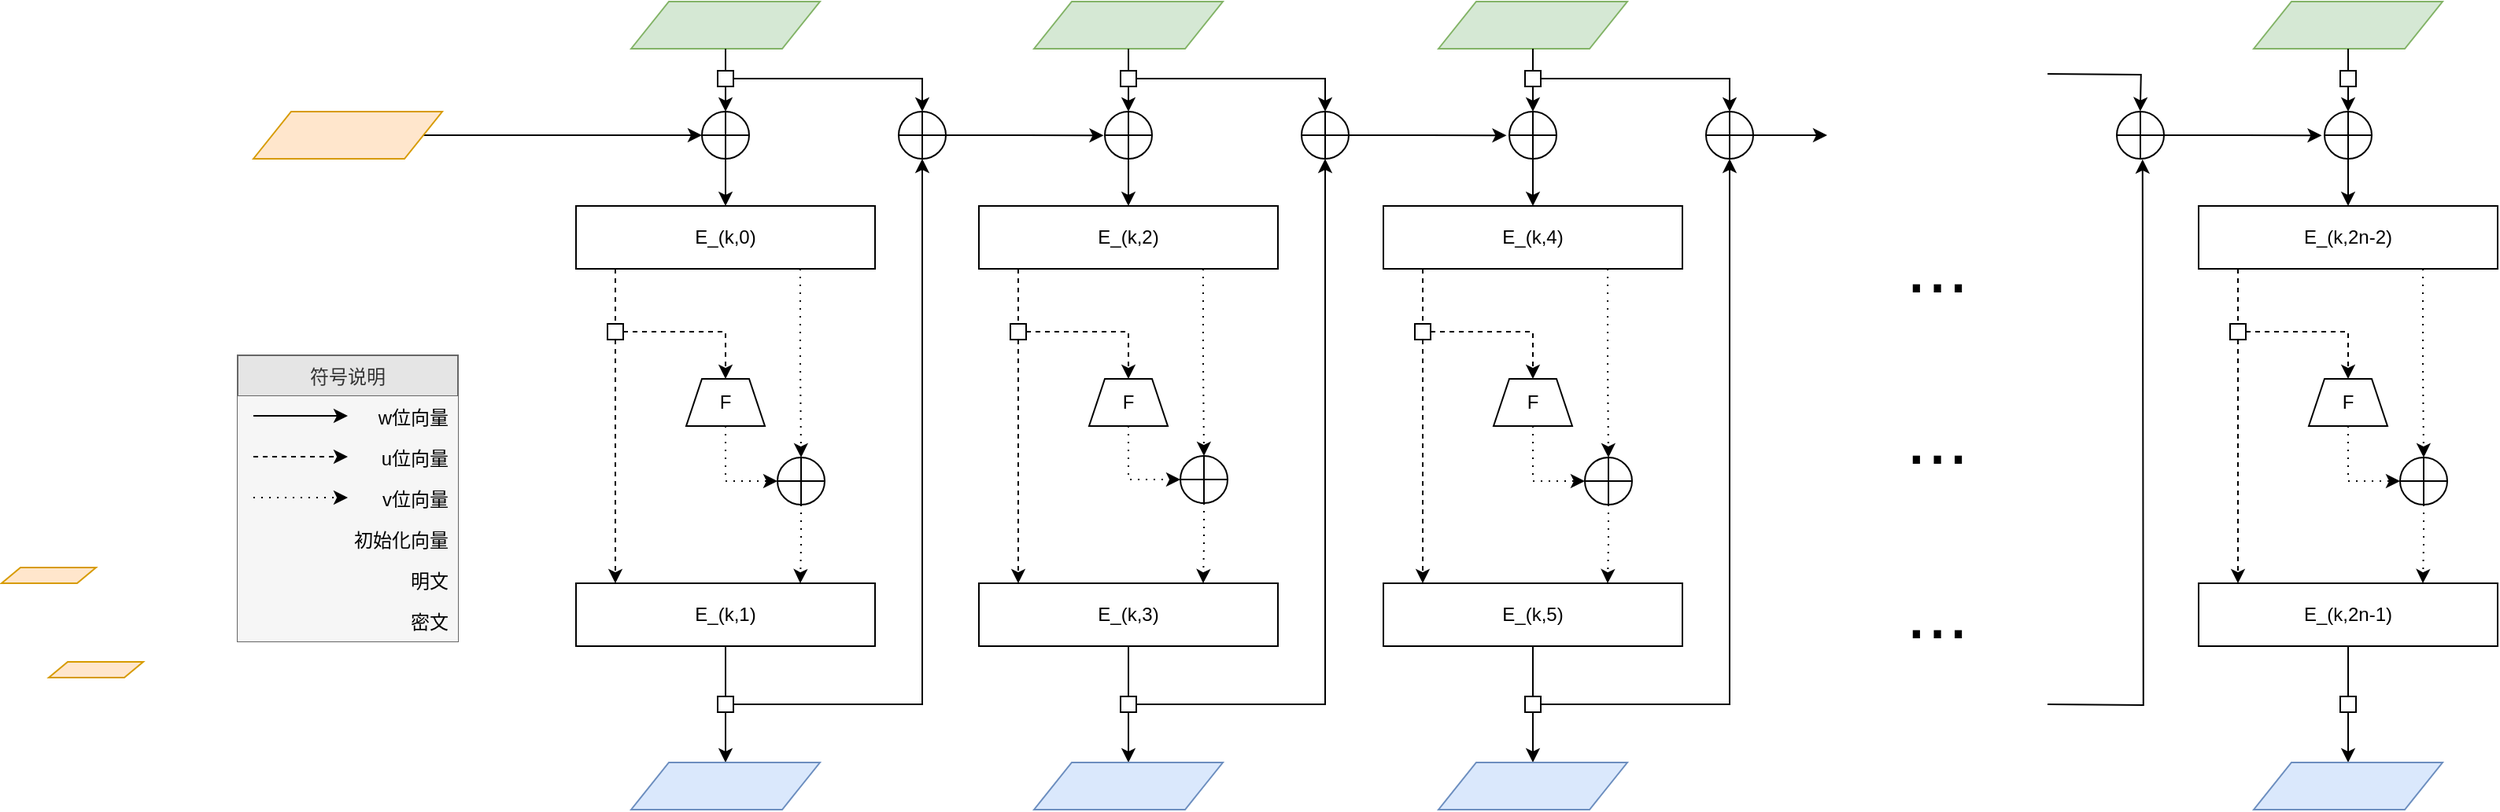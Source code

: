 <mxfile version="10.6.7" type="github"><diagram id="4oEtLcobNDLr723CpN-W" name="Page-1"><mxGraphModel dx="1010" dy="620" grid="1" gridSize="10" guides="1" tooltips="1" connect="1" arrows="1" fold="1" page="1" pageScale="1" pageWidth="827" pageHeight="1169" math="0" shadow="0"><root><mxCell id="0"/><mxCell id="1" parent="0"/><mxCell id="2pu9vHIecw2JRhs14vnx-5" style="edgeStyle=orthogonalEdgeStyle;rounded=0;orthogonalLoop=1;jettySize=auto;html=1;exitX=0.5;exitY=1;exitDx=0;exitDy=0;entryX=0.5;entryY=0;entryDx=0;entryDy=0;" parent="1" source="2pu9vHIecw2JRhs14vnx-78" target="2pu9vHIecw2JRhs14vnx-4" edge="1"><mxGeometry relative="1" as="geometry"/></mxCell><mxCell id="2pu9vHIecw2JRhs14vnx-2" value="" style="shape=parallelogram;perimeter=parallelogramPerimeter;whiteSpace=wrap;html=1;fillColor=#d5e8d4;strokeColor=#82b366;" parent="1" vertex="1"><mxGeometry x="400" y="100" width="120" height="30" as="geometry"/></mxCell><mxCell id="2pu9vHIecw2JRhs14vnx-13" style="edgeStyle=orthogonalEdgeStyle;rounded=0;orthogonalLoop=1;jettySize=auto;html=1;exitX=0.25;exitY=1;exitDx=0;exitDy=0;entryX=0.5;entryY=0;entryDx=0;entryDy=0;dashed=1;endArrow=none;endFill=0;" parent="1" target="2pu9vHIecw2JRhs14vnx-9" edge="1"><mxGeometry relative="1" as="geometry"><mxPoint x="390" y="270" as="sourcePoint"/></mxGeometry></mxCell><mxCell id="2pu9vHIecw2JRhs14vnx-20" style="edgeStyle=orthogonalEdgeStyle;rounded=0;orthogonalLoop=1;jettySize=auto;html=1;exitX=0.75;exitY=1;exitDx=0;exitDy=0;entryX=0.5;entryY=0;entryDx=0;entryDy=0;endArrow=classic;endFill=1;dashed=1;dashPattern=1 4;" parent="1" source="2pu9vHIecw2JRhs14vnx-3" target="2pu9vHIecw2JRhs14vnx-19" edge="1"><mxGeometry relative="1" as="geometry"/></mxCell><mxCell id="2pu9vHIecw2JRhs14vnx-3" value="E_(k,0)" style="rounded=0;whiteSpace=wrap;html=1;" parent="1" vertex="1"><mxGeometry x="365" y="230" width="190" height="40" as="geometry"/></mxCell><mxCell id="2pu9vHIecw2JRhs14vnx-6" style="edgeStyle=orthogonalEdgeStyle;rounded=0;orthogonalLoop=1;jettySize=auto;html=1;exitX=0.5;exitY=1;exitDx=0;exitDy=0;entryX=0.5;entryY=0;entryDx=0;entryDy=0;" parent="1" source="2pu9vHIecw2JRhs14vnx-4" target="2pu9vHIecw2JRhs14vnx-3" edge="1"><mxGeometry relative="1" as="geometry"/></mxCell><mxCell id="2pu9vHIecw2JRhs14vnx-4" value="" style="shape=orEllipse;perimeter=ellipsePerimeter;whiteSpace=wrap;html=1;backgroundOutline=1;" parent="1" vertex="1"><mxGeometry x="445" y="170" width="30" height="30" as="geometry"/></mxCell><mxCell id="2pu9vHIecw2JRhs14vnx-24" style="edgeStyle=orthogonalEdgeStyle;rounded=0;orthogonalLoop=1;jettySize=auto;html=1;exitX=0.5;exitY=1;exitDx=0;exitDy=0;entryX=0.5;entryY=0;entryDx=0;entryDy=0;endArrow=classic;endFill=1;" parent="1" source="2pu9vHIecw2JRhs14vnx-83" target="2pu9vHIecw2JRhs14vnx-23" edge="1"><mxGeometry relative="1" as="geometry"/></mxCell><mxCell id="2pu9vHIecw2JRhs14vnx-7" value="E_(k,1)" style="rounded=0;whiteSpace=wrap;html=1;" parent="1" vertex="1"><mxGeometry x="365" y="470" width="190" height="40" as="geometry"/></mxCell><mxCell id="2pu9vHIecw2JRhs14vnx-15" style="edgeStyle=orthogonalEdgeStyle;rounded=0;orthogonalLoop=1;jettySize=auto;html=1;exitX=0.5;exitY=1;exitDx=0;exitDy=0;entryX=0.25;entryY=0;entryDx=0;entryDy=0;dashed=1;" parent="1" source="2pu9vHIecw2JRhs14vnx-9" edge="1"><mxGeometry relative="1" as="geometry"><mxPoint x="390" y="470" as="targetPoint"/></mxGeometry></mxCell><mxCell id="2pu9vHIecw2JRhs14vnx-17" style="edgeStyle=orthogonalEdgeStyle;rounded=0;orthogonalLoop=1;jettySize=auto;html=1;exitX=1;exitY=0.5;exitDx=0;exitDy=0;entryX=0.5;entryY=0;entryDx=0;entryDy=0;dashed=1;endArrow=classic;endFill=1;" parent="1" source="2pu9vHIecw2JRhs14vnx-9" target="2pu9vHIecw2JRhs14vnx-16" edge="1"><mxGeometry relative="1" as="geometry"/></mxCell><mxCell id="2pu9vHIecw2JRhs14vnx-9" value="" style="rounded=0;whiteSpace=wrap;html=1;" parent="1" vertex="1"><mxGeometry x="385" y="305" width="10" height="10" as="geometry"/></mxCell><mxCell id="2pu9vHIecw2JRhs14vnx-21" style="edgeStyle=orthogonalEdgeStyle;rounded=0;orthogonalLoop=1;jettySize=auto;html=1;exitX=0.5;exitY=1;exitDx=0;exitDy=0;entryX=0;entryY=0.5;entryDx=0;entryDy=0;dashed=1;endArrow=classic;endFill=1;dashPattern=1 4;" parent="1" source="2pu9vHIecw2JRhs14vnx-16" target="2pu9vHIecw2JRhs14vnx-19" edge="1"><mxGeometry relative="1" as="geometry"/></mxCell><mxCell id="2pu9vHIecw2JRhs14vnx-16" value="F" style="shape=trapezoid;perimeter=trapezoidPerimeter;whiteSpace=wrap;html=1;" parent="1" vertex="1"><mxGeometry x="435" y="340" width="50" height="30" as="geometry"/></mxCell><mxCell id="2pu9vHIecw2JRhs14vnx-22" style="edgeStyle=orthogonalEdgeStyle;rounded=0;orthogonalLoop=1;jettySize=auto;html=1;exitX=0.5;exitY=1;exitDx=0;exitDy=0;entryX=0.75;entryY=0;entryDx=0;entryDy=0;endArrow=classic;endFill=1;dashed=1;dashPattern=1 4;" parent="1" source="2pu9vHIecw2JRhs14vnx-19" target="2pu9vHIecw2JRhs14vnx-7" edge="1"><mxGeometry relative="1" as="geometry"/></mxCell><mxCell id="2pu9vHIecw2JRhs14vnx-19" value="" style="shape=orEllipse;perimeter=ellipsePerimeter;whiteSpace=wrap;html=1;backgroundOutline=1;" parent="1" vertex="1"><mxGeometry x="493" y="390" width="30" height="30" as="geometry"/></mxCell><mxCell id="2pu9vHIecw2JRhs14vnx-23" value="" style="shape=parallelogram;perimeter=parallelogramPerimeter;whiteSpace=wrap;html=1;fillColor=#dae8fc;strokeColor=#6c8ebf;" parent="1" vertex="1"><mxGeometry x="400" y="584" width="120" height="30" as="geometry"/></mxCell><mxCell id="2pu9vHIecw2JRhs14vnx-77" style="edgeStyle=orthogonalEdgeStyle;rounded=0;orthogonalLoop=1;jettySize=auto;html=1;exitX=1;exitY=0.5;exitDx=0;exitDy=0;entryX=0;entryY=0.5;entryDx=0;entryDy=0;endArrow=classic;endFill=1;" parent="1" source="2pu9vHIecw2JRhs14vnx-76" target="2pu9vHIecw2JRhs14vnx-4" edge="1"><mxGeometry relative="1" as="geometry"/></mxCell><mxCell id="2pu9vHIecw2JRhs14vnx-76" value="" style="shape=parallelogram;perimeter=parallelogramPerimeter;whiteSpace=wrap;html=1;fillColor=#ffe6cc;strokeColor=#d79b00;" parent="1" vertex="1"><mxGeometry x="160" y="170" width="120" height="30" as="geometry"/></mxCell><mxCell id="2pu9vHIecw2JRhs14vnx-194" style="edgeStyle=orthogonalEdgeStyle;rounded=0;orthogonalLoop=1;jettySize=auto;html=1;exitX=1;exitY=0.5;exitDx=0;exitDy=0;entryX=0.5;entryY=0;entryDx=0;entryDy=0;endArrow=classic;endFill=1;" parent="1" source="2pu9vHIecw2JRhs14vnx-78" target="2pu9vHIecw2JRhs14vnx-80" edge="1"><mxGeometry relative="1" as="geometry"/></mxCell><mxCell id="2pu9vHIecw2JRhs14vnx-78" value="" style="rounded=0;whiteSpace=wrap;html=1;" parent="1" vertex="1"><mxGeometry x="455" y="144" width="10" height="10" as="geometry"/></mxCell><mxCell id="2pu9vHIecw2JRhs14vnx-79" style="edgeStyle=orthogonalEdgeStyle;rounded=0;orthogonalLoop=1;jettySize=auto;html=1;exitX=0.5;exitY=1;exitDx=0;exitDy=0;entryX=0.5;entryY=0;entryDx=0;entryDy=0;endArrow=none;endFill=0;" parent="1" source="2pu9vHIecw2JRhs14vnx-2" target="2pu9vHIecw2JRhs14vnx-78" edge="1"><mxGeometry relative="1" as="geometry"><mxPoint x="460.235" y="129.824" as="sourcePoint"/><mxPoint x="460.235" y="169.824" as="targetPoint"/></mxGeometry></mxCell><mxCell id="2pu9vHIecw2JRhs14vnx-86" style="edgeStyle=orthogonalEdgeStyle;rounded=0;orthogonalLoop=1;jettySize=auto;html=1;exitX=1;exitY=0.5;exitDx=0;exitDy=0;entryX=0;entryY=0.5;entryDx=0;entryDy=0;endArrow=classic;endFill=1;" parent="1" source="2pu9vHIecw2JRhs14vnx-80" edge="1"><mxGeometry relative="1" as="geometry"><mxPoint x="700.235" y="185.118" as="targetPoint"/></mxGeometry></mxCell><mxCell id="2pu9vHIecw2JRhs14vnx-80" value="" style="shape=orEllipse;perimeter=ellipsePerimeter;whiteSpace=wrap;html=1;backgroundOutline=1;" parent="1" vertex="1"><mxGeometry x="570" y="170" width="30" height="30" as="geometry"/></mxCell><mxCell id="2pu9vHIecw2JRhs14vnx-85" style="edgeStyle=orthogonalEdgeStyle;rounded=0;orthogonalLoop=1;jettySize=auto;html=1;exitX=1;exitY=0.5;exitDx=0;exitDy=0;entryX=0.5;entryY=1;entryDx=0;entryDy=0;endArrow=classic;endFill=1;" parent="1" source="2pu9vHIecw2JRhs14vnx-83" target="2pu9vHIecw2JRhs14vnx-80" edge="1"><mxGeometry relative="1" as="geometry"/></mxCell><mxCell id="2pu9vHIecw2JRhs14vnx-83" value="" style="rounded=0;whiteSpace=wrap;html=1;" parent="1" vertex="1"><mxGeometry x="455" y="542" width="10" height="10" as="geometry"/></mxCell><mxCell id="2pu9vHIecw2JRhs14vnx-84" style="edgeStyle=orthogonalEdgeStyle;rounded=0;orthogonalLoop=1;jettySize=auto;html=1;exitX=0.5;exitY=1;exitDx=0;exitDy=0;entryX=0.5;entryY=0;entryDx=0;entryDy=0;endArrow=none;endFill=0;" parent="1" source="2pu9vHIecw2JRhs14vnx-7" target="2pu9vHIecw2JRhs14vnx-83" edge="1"><mxGeometry relative="1" as="geometry"><mxPoint x="460.235" y="509.824" as="sourcePoint"/><mxPoint x="460.235" y="583.941" as="targetPoint"/></mxGeometry></mxCell><mxCell id="2pu9vHIecw2JRhs14vnx-87" style="edgeStyle=orthogonalEdgeStyle;rounded=0;orthogonalLoop=1;jettySize=auto;html=1;exitX=0.5;exitY=1;exitDx=0;exitDy=0;entryX=0.5;entryY=0;entryDx=0;entryDy=0;" parent="1" source="2pu9vHIecw2JRhs14vnx-105" target="2pu9vHIecw2JRhs14vnx-94" edge="1"><mxGeometry relative="1" as="geometry"/></mxCell><mxCell id="2pu9vHIecw2JRhs14vnx-88" value="" style="shape=parallelogram;perimeter=parallelogramPerimeter;whiteSpace=wrap;html=1;fillColor=#d5e8d4;strokeColor=#82b366;" parent="1" vertex="1"><mxGeometry x="656" y="100" width="120" height="30" as="geometry"/></mxCell><mxCell id="2pu9vHIecw2JRhs14vnx-89" style="edgeStyle=orthogonalEdgeStyle;rounded=0;orthogonalLoop=1;jettySize=auto;html=1;exitX=0.25;exitY=1;exitDx=0;exitDy=0;entryX=0.5;entryY=0;entryDx=0;entryDy=0;dashed=1;endArrow=none;endFill=0;" parent="1" target="2pu9vHIecw2JRhs14vnx-99" edge="1"><mxGeometry relative="1" as="geometry"><mxPoint x="646" y="270" as="sourcePoint"/></mxGeometry></mxCell><mxCell id="2pu9vHIecw2JRhs14vnx-90" style="edgeStyle=orthogonalEdgeStyle;rounded=0;orthogonalLoop=1;jettySize=auto;html=1;exitX=0.75;exitY=1;exitDx=0;exitDy=0;entryX=0.5;entryY=0;entryDx=0;entryDy=0;endArrow=classic;endFill=1;dashed=1;dashPattern=1 4;" parent="1" source="2pu9vHIecw2JRhs14vnx-91" target="2pu9vHIecw2JRhs14vnx-103" edge="1"><mxGeometry relative="1" as="geometry"/></mxCell><mxCell id="2pu9vHIecw2JRhs14vnx-91" value="E_(k,2)" style="rounded=0;whiteSpace=wrap;html=1;" parent="1" vertex="1"><mxGeometry x="621" y="230" width="190" height="40" as="geometry"/></mxCell><mxCell id="2pu9vHIecw2JRhs14vnx-92" style="edgeStyle=orthogonalEdgeStyle;rounded=0;orthogonalLoop=1;jettySize=auto;html=1;exitX=0.5;exitY=1;exitDx=0;exitDy=0;entryX=0.5;entryY=0;entryDx=0;entryDy=0;" parent="1" source="2pu9vHIecw2JRhs14vnx-94" target="2pu9vHIecw2JRhs14vnx-91" edge="1"><mxGeometry relative="1" as="geometry"/></mxCell><mxCell id="2pu9vHIecw2JRhs14vnx-94" value="" style="shape=orEllipse;perimeter=ellipsePerimeter;whiteSpace=wrap;html=1;backgroundOutline=1;" parent="1" vertex="1"><mxGeometry x="701" y="170" width="30" height="30" as="geometry"/></mxCell><mxCell id="2pu9vHIecw2JRhs14vnx-95" style="edgeStyle=orthogonalEdgeStyle;rounded=0;orthogonalLoop=1;jettySize=auto;html=1;exitX=0.5;exitY=1;exitDx=0;exitDy=0;entryX=0.5;entryY=0;entryDx=0;entryDy=0;endArrow=classic;endFill=1;" parent="1" source="2pu9vHIecw2JRhs14vnx-110" target="2pu9vHIecw2JRhs14vnx-104" edge="1"><mxGeometry relative="1" as="geometry"/></mxCell><mxCell id="2pu9vHIecw2JRhs14vnx-96" value="E_(k,3)" style="rounded=0;whiteSpace=wrap;html=1;" parent="1" vertex="1"><mxGeometry x="621" y="470" width="190" height="40" as="geometry"/></mxCell><mxCell id="2pu9vHIecw2JRhs14vnx-97" style="edgeStyle=orthogonalEdgeStyle;rounded=0;orthogonalLoop=1;jettySize=auto;html=1;exitX=0.5;exitY=1;exitDx=0;exitDy=0;entryX=0.25;entryY=0;entryDx=0;entryDy=0;dashed=1;" parent="1" source="2pu9vHIecw2JRhs14vnx-99" edge="1"><mxGeometry relative="1" as="geometry"><mxPoint x="646" y="470" as="targetPoint"/></mxGeometry></mxCell><mxCell id="2pu9vHIecw2JRhs14vnx-98" style="edgeStyle=orthogonalEdgeStyle;rounded=0;orthogonalLoop=1;jettySize=auto;html=1;exitX=1;exitY=0.5;exitDx=0;exitDy=0;entryX=0.5;entryY=0;entryDx=0;entryDy=0;dashed=1;endArrow=classic;endFill=1;" parent="1" source="2pu9vHIecw2JRhs14vnx-99" target="2pu9vHIecw2JRhs14vnx-101" edge="1"><mxGeometry relative="1" as="geometry"/></mxCell><mxCell id="2pu9vHIecw2JRhs14vnx-99" value="" style="rounded=0;whiteSpace=wrap;html=1;" parent="1" vertex="1"><mxGeometry x="641" y="305" width="10" height="10" as="geometry"/></mxCell><mxCell id="2pu9vHIecw2JRhs14vnx-100" style="edgeStyle=orthogonalEdgeStyle;rounded=0;orthogonalLoop=1;jettySize=auto;html=1;exitX=0.5;exitY=1;exitDx=0;exitDy=0;entryX=0;entryY=0.5;entryDx=0;entryDy=0;dashed=1;endArrow=classic;endFill=1;dashPattern=1 4;" parent="1" source="2pu9vHIecw2JRhs14vnx-101" target="2pu9vHIecw2JRhs14vnx-103" edge="1"><mxGeometry relative="1" as="geometry"/></mxCell><mxCell id="2pu9vHIecw2JRhs14vnx-101" value="F" style="shape=trapezoid;perimeter=trapezoidPerimeter;whiteSpace=wrap;html=1;" parent="1" vertex="1"><mxGeometry x="691" y="340" width="50" height="30" as="geometry"/></mxCell><mxCell id="2pu9vHIecw2JRhs14vnx-102" style="edgeStyle=orthogonalEdgeStyle;rounded=0;orthogonalLoop=1;jettySize=auto;html=1;exitX=0.5;exitY=1;exitDx=0;exitDy=0;entryX=0.75;entryY=0;entryDx=0;entryDy=0;endArrow=classic;endFill=1;dashed=1;dashPattern=1 4;" parent="1" source="2pu9vHIecw2JRhs14vnx-103" target="2pu9vHIecw2JRhs14vnx-96" edge="1"><mxGeometry relative="1" as="geometry"/></mxCell><mxCell id="2pu9vHIecw2JRhs14vnx-103" value="" style="shape=orEllipse;perimeter=ellipsePerimeter;whiteSpace=wrap;html=1;backgroundOutline=1;" parent="1" vertex="1"><mxGeometry x="749" y="389" width="30" height="30" as="geometry"/></mxCell><mxCell id="2pu9vHIecw2JRhs14vnx-104" value="" style="shape=parallelogram;perimeter=parallelogramPerimeter;whiteSpace=wrap;html=1;fillColor=#dae8fc;strokeColor=#6c8ebf;" parent="1" vertex="1"><mxGeometry x="656" y="584" width="120" height="30" as="geometry"/></mxCell><mxCell id="2pu9vHIecw2JRhs14vnx-195" style="edgeStyle=orthogonalEdgeStyle;rounded=0;orthogonalLoop=1;jettySize=auto;html=1;exitX=1;exitY=0.5;exitDx=0;exitDy=0;entryX=0.5;entryY=0;entryDx=0;entryDy=0;endArrow=classic;endFill=1;" parent="1" source="2pu9vHIecw2JRhs14vnx-105" target="2pu9vHIecw2JRhs14vnx-108" edge="1"><mxGeometry relative="1" as="geometry"/></mxCell><mxCell id="2pu9vHIecw2JRhs14vnx-105" value="" style="rounded=0;whiteSpace=wrap;html=1;" parent="1" vertex="1"><mxGeometry x="711" y="144" width="10" height="10" as="geometry"/></mxCell><mxCell id="2pu9vHIecw2JRhs14vnx-106" style="edgeStyle=orthogonalEdgeStyle;rounded=0;orthogonalLoop=1;jettySize=auto;html=1;exitX=0.5;exitY=1;exitDx=0;exitDy=0;entryX=0.5;entryY=0;entryDx=0;entryDy=0;endArrow=none;endFill=0;" parent="1" source="2pu9vHIecw2JRhs14vnx-88" target="2pu9vHIecw2JRhs14vnx-105" edge="1"><mxGeometry relative="1" as="geometry"><mxPoint x="716.235" y="129.824" as="sourcePoint"/><mxPoint x="716.235" y="169.824" as="targetPoint"/></mxGeometry></mxCell><mxCell id="2pu9vHIecw2JRhs14vnx-107" style="edgeStyle=orthogonalEdgeStyle;rounded=0;orthogonalLoop=1;jettySize=auto;html=1;exitX=1;exitY=0.5;exitDx=0;exitDy=0;entryX=0;entryY=0.5;entryDx=0;entryDy=0;endArrow=classic;endFill=1;" parent="1" source="2pu9vHIecw2JRhs14vnx-108" edge="1"><mxGeometry relative="1" as="geometry"><mxPoint x="956.235" y="185.118" as="targetPoint"/></mxGeometry></mxCell><mxCell id="2pu9vHIecw2JRhs14vnx-108" value="" style="shape=orEllipse;perimeter=ellipsePerimeter;whiteSpace=wrap;html=1;backgroundOutline=1;" parent="1" vertex="1"><mxGeometry x="826" y="170" width="30" height="30" as="geometry"/></mxCell><mxCell id="2pu9vHIecw2JRhs14vnx-109" style="edgeStyle=orthogonalEdgeStyle;rounded=0;orthogonalLoop=1;jettySize=auto;html=1;exitX=1;exitY=0.5;exitDx=0;exitDy=0;entryX=0.5;entryY=1;entryDx=0;entryDy=0;endArrow=classic;endFill=1;" parent="1" source="2pu9vHIecw2JRhs14vnx-110" target="2pu9vHIecw2JRhs14vnx-108" edge="1"><mxGeometry relative="1" as="geometry"/></mxCell><mxCell id="2pu9vHIecw2JRhs14vnx-110" value="" style="rounded=0;whiteSpace=wrap;html=1;" parent="1" vertex="1"><mxGeometry x="711" y="542" width="10" height="10" as="geometry"/></mxCell><mxCell id="2pu9vHIecw2JRhs14vnx-111" style="edgeStyle=orthogonalEdgeStyle;rounded=0;orthogonalLoop=1;jettySize=auto;html=1;exitX=0.5;exitY=1;exitDx=0;exitDy=0;entryX=0.5;entryY=0;entryDx=0;entryDy=0;endArrow=none;endFill=0;" parent="1" source="2pu9vHIecw2JRhs14vnx-96" target="2pu9vHIecw2JRhs14vnx-110" edge="1"><mxGeometry relative="1" as="geometry"><mxPoint x="716.235" y="509.824" as="sourcePoint"/><mxPoint x="716.235" y="583.941" as="targetPoint"/></mxGeometry></mxCell><mxCell id="2pu9vHIecw2JRhs14vnx-138" style="edgeStyle=orthogonalEdgeStyle;rounded=0;orthogonalLoop=1;jettySize=auto;html=1;exitX=0.5;exitY=1;exitDx=0;exitDy=0;entryX=0.5;entryY=0;entryDx=0;entryDy=0;" parent="1" source="2pu9vHIecw2JRhs14vnx-156" target="2pu9vHIecw2JRhs14vnx-145" edge="1"><mxGeometry relative="1" as="geometry"/></mxCell><mxCell id="2pu9vHIecw2JRhs14vnx-139" value="" style="shape=parallelogram;perimeter=parallelogramPerimeter;whiteSpace=wrap;html=1;fillColor=#d5e8d4;strokeColor=#82b366;" parent="1" vertex="1"><mxGeometry x="913" y="100" width="120" height="30" as="geometry"/></mxCell><mxCell id="2pu9vHIecw2JRhs14vnx-140" style="edgeStyle=orthogonalEdgeStyle;rounded=0;orthogonalLoop=1;jettySize=auto;html=1;exitX=0.25;exitY=1;exitDx=0;exitDy=0;entryX=0.5;entryY=0;entryDx=0;entryDy=0;dashed=1;endArrow=none;endFill=0;" parent="1" target="2pu9vHIecw2JRhs14vnx-150" edge="1"><mxGeometry relative="1" as="geometry"><mxPoint x="903" y="270" as="sourcePoint"/></mxGeometry></mxCell><mxCell id="2pu9vHIecw2JRhs14vnx-141" style="edgeStyle=orthogonalEdgeStyle;rounded=0;orthogonalLoop=1;jettySize=auto;html=1;exitX=0.75;exitY=1;exitDx=0;exitDy=0;entryX=0.5;entryY=0;entryDx=0;entryDy=0;endArrow=classic;endFill=1;dashed=1;dashPattern=1 4;" parent="1" source="2pu9vHIecw2JRhs14vnx-142" target="2pu9vHIecw2JRhs14vnx-154" edge="1"><mxGeometry relative="1" as="geometry"/></mxCell><mxCell id="2pu9vHIecw2JRhs14vnx-142" value="E_(k,4)" style="rounded=0;whiteSpace=wrap;html=1;" parent="1" vertex="1"><mxGeometry x="878" y="230" width="190" height="40" as="geometry"/></mxCell><mxCell id="2pu9vHIecw2JRhs14vnx-143" style="edgeStyle=orthogonalEdgeStyle;rounded=0;orthogonalLoop=1;jettySize=auto;html=1;exitX=0.5;exitY=1;exitDx=0;exitDy=0;entryX=0.5;entryY=0;entryDx=0;entryDy=0;" parent="1" source="2pu9vHIecw2JRhs14vnx-145" target="2pu9vHIecw2JRhs14vnx-142" edge="1"><mxGeometry relative="1" as="geometry"/></mxCell><mxCell id="2pu9vHIecw2JRhs14vnx-145" value="" style="shape=orEllipse;perimeter=ellipsePerimeter;whiteSpace=wrap;html=1;backgroundOutline=1;" parent="1" vertex="1"><mxGeometry x="958" y="170" width="30" height="30" as="geometry"/></mxCell><mxCell id="2pu9vHIecw2JRhs14vnx-146" style="edgeStyle=orthogonalEdgeStyle;rounded=0;orthogonalLoop=1;jettySize=auto;html=1;exitX=0.5;exitY=1;exitDx=0;exitDy=0;entryX=0.5;entryY=0;entryDx=0;entryDy=0;endArrow=classic;endFill=1;" parent="1" source="2pu9vHIecw2JRhs14vnx-161" target="2pu9vHIecw2JRhs14vnx-155" edge="1"><mxGeometry relative="1" as="geometry"/></mxCell><mxCell id="2pu9vHIecw2JRhs14vnx-147" value="E_(k,5)" style="rounded=0;whiteSpace=wrap;html=1;" parent="1" vertex="1"><mxGeometry x="878" y="470" width="190" height="40" as="geometry"/></mxCell><mxCell id="2pu9vHIecw2JRhs14vnx-148" style="edgeStyle=orthogonalEdgeStyle;rounded=0;orthogonalLoop=1;jettySize=auto;html=1;exitX=0.5;exitY=1;exitDx=0;exitDy=0;entryX=0.25;entryY=0;entryDx=0;entryDy=0;dashed=1;" parent="1" source="2pu9vHIecw2JRhs14vnx-150" edge="1"><mxGeometry relative="1" as="geometry"><mxPoint x="903" y="470" as="targetPoint"/></mxGeometry></mxCell><mxCell id="2pu9vHIecw2JRhs14vnx-149" style="edgeStyle=orthogonalEdgeStyle;rounded=0;orthogonalLoop=1;jettySize=auto;html=1;exitX=1;exitY=0.5;exitDx=0;exitDy=0;entryX=0.5;entryY=0;entryDx=0;entryDy=0;dashed=1;endArrow=classic;endFill=1;" parent="1" source="2pu9vHIecw2JRhs14vnx-150" target="2pu9vHIecw2JRhs14vnx-152" edge="1"><mxGeometry relative="1" as="geometry"/></mxCell><mxCell id="2pu9vHIecw2JRhs14vnx-150" value="" style="rounded=0;whiteSpace=wrap;html=1;" parent="1" vertex="1"><mxGeometry x="898" y="305" width="10" height="10" as="geometry"/></mxCell><mxCell id="2pu9vHIecw2JRhs14vnx-151" style="edgeStyle=orthogonalEdgeStyle;rounded=0;orthogonalLoop=1;jettySize=auto;html=1;exitX=0.5;exitY=1;exitDx=0;exitDy=0;entryX=0;entryY=0.5;entryDx=0;entryDy=0;dashed=1;endArrow=classic;endFill=1;dashPattern=1 4;" parent="1" source="2pu9vHIecw2JRhs14vnx-152" target="2pu9vHIecw2JRhs14vnx-154" edge="1"><mxGeometry relative="1" as="geometry"/></mxCell><mxCell id="2pu9vHIecw2JRhs14vnx-152" value="F" style="shape=trapezoid;perimeter=trapezoidPerimeter;whiteSpace=wrap;html=1;" parent="1" vertex="1"><mxGeometry x="948" y="340" width="50" height="30" as="geometry"/></mxCell><mxCell id="2pu9vHIecw2JRhs14vnx-153" style="edgeStyle=orthogonalEdgeStyle;rounded=0;orthogonalLoop=1;jettySize=auto;html=1;exitX=0.5;exitY=1;exitDx=0;exitDy=0;entryX=0.75;entryY=0;entryDx=0;entryDy=0;endArrow=classic;endFill=1;dashed=1;dashPattern=1 4;" parent="1" source="2pu9vHIecw2JRhs14vnx-154" target="2pu9vHIecw2JRhs14vnx-147" edge="1"><mxGeometry relative="1" as="geometry"/></mxCell><mxCell id="2pu9vHIecw2JRhs14vnx-154" value="" style="shape=orEllipse;perimeter=ellipsePerimeter;whiteSpace=wrap;html=1;backgroundOutline=1;" parent="1" vertex="1"><mxGeometry x="1006" y="390" width="30" height="30" as="geometry"/></mxCell><mxCell id="2pu9vHIecw2JRhs14vnx-155" value="" style="shape=parallelogram;perimeter=parallelogramPerimeter;whiteSpace=wrap;html=1;fillColor=#dae8fc;strokeColor=#6c8ebf;" parent="1" vertex="1"><mxGeometry x="913" y="584" width="120" height="30" as="geometry"/></mxCell><mxCell id="2pu9vHIecw2JRhs14vnx-200" style="edgeStyle=orthogonalEdgeStyle;rounded=0;orthogonalLoop=1;jettySize=auto;html=1;exitX=1;exitY=0.5;exitDx=0;exitDy=0;entryX=0.5;entryY=0;entryDx=0;entryDy=0;endArrow=classic;endFill=1;" parent="1" source="2pu9vHIecw2JRhs14vnx-156" target="2pu9vHIecw2JRhs14vnx-159" edge="1"><mxGeometry relative="1" as="geometry"/></mxCell><mxCell id="2pu9vHIecw2JRhs14vnx-156" value="" style="rounded=0;whiteSpace=wrap;html=1;" parent="1" vertex="1"><mxGeometry x="968" y="144" width="10" height="10" as="geometry"/></mxCell><mxCell id="2pu9vHIecw2JRhs14vnx-157" style="edgeStyle=orthogonalEdgeStyle;rounded=0;orthogonalLoop=1;jettySize=auto;html=1;exitX=0.5;exitY=1;exitDx=0;exitDy=0;entryX=0.5;entryY=0;entryDx=0;entryDy=0;endArrow=none;endFill=0;" parent="1" source="2pu9vHIecw2JRhs14vnx-139" target="2pu9vHIecw2JRhs14vnx-156" edge="1"><mxGeometry relative="1" as="geometry"><mxPoint x="973.235" y="129.824" as="sourcePoint"/><mxPoint x="973.235" y="169.824" as="targetPoint"/></mxGeometry></mxCell><mxCell id="2pu9vHIecw2JRhs14vnx-158" style="edgeStyle=orthogonalEdgeStyle;rounded=0;orthogonalLoop=1;jettySize=auto;html=1;exitX=1;exitY=0.5;exitDx=0;exitDy=0;endArrow=classic;endFill=1;" parent="1" source="2pu9vHIecw2JRhs14vnx-159" edge="1"><mxGeometry relative="1" as="geometry"><mxPoint x="1160" y="185" as="targetPoint"/></mxGeometry></mxCell><mxCell id="2pu9vHIecw2JRhs14vnx-159" value="" style="shape=orEllipse;perimeter=ellipsePerimeter;whiteSpace=wrap;html=1;backgroundOutline=1;" parent="1" vertex="1"><mxGeometry x="1083" y="170" width="30" height="30" as="geometry"/></mxCell><mxCell id="2pu9vHIecw2JRhs14vnx-160" style="edgeStyle=orthogonalEdgeStyle;rounded=0;orthogonalLoop=1;jettySize=auto;html=1;exitX=1;exitY=0.5;exitDx=0;exitDy=0;entryX=0.5;entryY=1;entryDx=0;entryDy=0;endArrow=classic;endFill=1;" parent="1" source="2pu9vHIecw2JRhs14vnx-161" target="2pu9vHIecw2JRhs14vnx-159" edge="1"><mxGeometry relative="1" as="geometry"/></mxCell><mxCell id="2pu9vHIecw2JRhs14vnx-161" value="" style="rounded=0;whiteSpace=wrap;html=1;" parent="1" vertex="1"><mxGeometry x="968" y="542" width="10" height="10" as="geometry"/></mxCell><mxCell id="2pu9vHIecw2JRhs14vnx-162" style="edgeStyle=orthogonalEdgeStyle;rounded=0;orthogonalLoop=1;jettySize=auto;html=1;exitX=0.5;exitY=1;exitDx=0;exitDy=0;entryX=0.5;entryY=0;entryDx=0;entryDy=0;endArrow=none;endFill=0;" parent="1" source="2pu9vHIecw2JRhs14vnx-147" target="2pu9vHIecw2JRhs14vnx-161" edge="1"><mxGeometry relative="1" as="geometry"><mxPoint x="973.235" y="509.824" as="sourcePoint"/><mxPoint x="973.235" y="583.941" as="targetPoint"/></mxGeometry></mxCell><mxCell id="2pu9vHIecw2JRhs14vnx-163" style="edgeStyle=orthogonalEdgeStyle;rounded=0;orthogonalLoop=1;jettySize=auto;html=1;exitX=1;exitY=0.5;exitDx=0;exitDy=0;entryX=0;entryY=0.5;entryDx=0;entryDy=0;endArrow=classic;endFill=1;" parent="1" source="2pu9vHIecw2JRhs14vnx-164" edge="1"><mxGeometry relative="1" as="geometry"><mxPoint x="1474.235" y="185.118" as="targetPoint"/></mxGeometry></mxCell><mxCell id="2pu9vHIecw2JRhs14vnx-164" value="" style="shape=orEllipse;perimeter=ellipsePerimeter;whiteSpace=wrap;html=1;backgroundOutline=1;" parent="1" vertex="1"><mxGeometry x="1344" y="170" width="30" height="30" as="geometry"/></mxCell><mxCell id="2pu9vHIecw2JRhs14vnx-165" style="edgeStyle=orthogonalEdgeStyle;rounded=0;orthogonalLoop=1;jettySize=auto;html=1;exitX=0.5;exitY=1;exitDx=0;exitDy=0;entryX=0.5;entryY=0;entryDx=0;entryDy=0;" parent="1" source="2pu9vHIecw2JRhs14vnx-183" target="2pu9vHIecw2JRhs14vnx-172" edge="1"><mxGeometry relative="1" as="geometry"/></mxCell><mxCell id="2pu9vHIecw2JRhs14vnx-166" value="" style="shape=parallelogram;perimeter=parallelogramPerimeter;whiteSpace=wrap;html=1;fillColor=#d5e8d4;strokeColor=#82b366;" parent="1" vertex="1"><mxGeometry x="1431" y="100" width="120" height="30" as="geometry"/></mxCell><mxCell id="2pu9vHIecw2JRhs14vnx-167" style="edgeStyle=orthogonalEdgeStyle;rounded=0;orthogonalLoop=1;jettySize=auto;html=1;exitX=0.25;exitY=1;exitDx=0;exitDy=0;entryX=0.5;entryY=0;entryDx=0;entryDy=0;dashed=1;endArrow=none;endFill=0;" parent="1" target="2pu9vHIecw2JRhs14vnx-177" edge="1"><mxGeometry relative="1" as="geometry"><mxPoint x="1421" y="270" as="sourcePoint"/></mxGeometry></mxCell><mxCell id="2pu9vHIecw2JRhs14vnx-168" style="edgeStyle=orthogonalEdgeStyle;rounded=0;orthogonalLoop=1;jettySize=auto;html=1;exitX=0.75;exitY=1;exitDx=0;exitDy=0;entryX=0.5;entryY=0;entryDx=0;entryDy=0;endArrow=classic;endFill=1;dashed=1;dashPattern=1 4;" parent="1" source="2pu9vHIecw2JRhs14vnx-169" target="2pu9vHIecw2JRhs14vnx-181" edge="1"><mxGeometry relative="1" as="geometry"/></mxCell><mxCell id="2pu9vHIecw2JRhs14vnx-169" value="E_(k,2n-2)" style="rounded=0;whiteSpace=wrap;html=1;" parent="1" vertex="1"><mxGeometry x="1396" y="230" width="190" height="40" as="geometry"/></mxCell><mxCell id="2pu9vHIecw2JRhs14vnx-170" style="edgeStyle=orthogonalEdgeStyle;rounded=0;orthogonalLoop=1;jettySize=auto;html=1;exitX=0.5;exitY=1;exitDx=0;exitDy=0;entryX=0.5;entryY=0;entryDx=0;entryDy=0;" parent="1" source="2pu9vHIecw2JRhs14vnx-172" target="2pu9vHIecw2JRhs14vnx-169" edge="1"><mxGeometry relative="1" as="geometry"/></mxCell><mxCell id="2pu9vHIecw2JRhs14vnx-172" value="" style="shape=orEllipse;perimeter=ellipsePerimeter;whiteSpace=wrap;html=1;backgroundOutline=1;" parent="1" vertex="1"><mxGeometry x="1476" y="170" width="30" height="30" as="geometry"/></mxCell><mxCell id="2pu9vHIecw2JRhs14vnx-173" style="edgeStyle=orthogonalEdgeStyle;rounded=0;orthogonalLoop=1;jettySize=auto;html=1;exitX=0.5;exitY=1;exitDx=0;exitDy=0;entryX=0.5;entryY=0;entryDx=0;entryDy=0;endArrow=classic;endFill=1;" parent="1" source="2pu9vHIecw2JRhs14vnx-188" target="2pu9vHIecw2JRhs14vnx-182" edge="1"><mxGeometry relative="1" as="geometry"/></mxCell><mxCell id="2pu9vHIecw2JRhs14vnx-174" value="E_(k,2n-1)" style="rounded=0;whiteSpace=wrap;html=1;" parent="1" vertex="1"><mxGeometry x="1396" y="470" width="190" height="40" as="geometry"/></mxCell><mxCell id="2pu9vHIecw2JRhs14vnx-175" style="edgeStyle=orthogonalEdgeStyle;rounded=0;orthogonalLoop=1;jettySize=auto;html=1;exitX=0.5;exitY=1;exitDx=0;exitDy=0;entryX=0.25;entryY=0;entryDx=0;entryDy=0;dashed=1;" parent="1" source="2pu9vHIecw2JRhs14vnx-177" edge="1"><mxGeometry relative="1" as="geometry"><mxPoint x="1421" y="470" as="targetPoint"/></mxGeometry></mxCell><mxCell id="2pu9vHIecw2JRhs14vnx-176" style="edgeStyle=orthogonalEdgeStyle;rounded=0;orthogonalLoop=1;jettySize=auto;html=1;exitX=1;exitY=0.5;exitDx=0;exitDy=0;entryX=0.5;entryY=0;entryDx=0;entryDy=0;dashed=1;endArrow=classic;endFill=1;" parent="1" source="2pu9vHIecw2JRhs14vnx-177" target="2pu9vHIecw2JRhs14vnx-179" edge="1"><mxGeometry relative="1" as="geometry"/></mxCell><mxCell id="2pu9vHIecw2JRhs14vnx-177" value="" style="rounded=0;whiteSpace=wrap;html=1;" parent="1" vertex="1"><mxGeometry x="1416" y="305" width="10" height="10" as="geometry"/></mxCell><mxCell id="2pu9vHIecw2JRhs14vnx-178" style="edgeStyle=orthogonalEdgeStyle;rounded=0;orthogonalLoop=1;jettySize=auto;html=1;exitX=0.5;exitY=1;exitDx=0;exitDy=0;entryX=0;entryY=0.5;entryDx=0;entryDy=0;dashed=1;endArrow=classic;endFill=1;dashPattern=1 4;" parent="1" source="2pu9vHIecw2JRhs14vnx-179" target="2pu9vHIecw2JRhs14vnx-181" edge="1"><mxGeometry relative="1" as="geometry"/></mxCell><mxCell id="2pu9vHIecw2JRhs14vnx-179" value="F" style="shape=trapezoid;perimeter=trapezoidPerimeter;whiteSpace=wrap;html=1;" parent="1" vertex="1"><mxGeometry x="1466" y="340" width="50" height="30" as="geometry"/></mxCell><mxCell id="2pu9vHIecw2JRhs14vnx-180" style="edgeStyle=orthogonalEdgeStyle;rounded=0;orthogonalLoop=1;jettySize=auto;html=1;exitX=0.5;exitY=1;exitDx=0;exitDy=0;entryX=0.75;entryY=0;entryDx=0;entryDy=0;endArrow=classic;endFill=1;dashed=1;dashPattern=1 4;" parent="1" source="2pu9vHIecw2JRhs14vnx-181" target="2pu9vHIecw2JRhs14vnx-174" edge="1"><mxGeometry relative="1" as="geometry"/></mxCell><mxCell id="2pu9vHIecw2JRhs14vnx-181" value="" style="shape=orEllipse;perimeter=ellipsePerimeter;whiteSpace=wrap;html=1;backgroundOutline=1;" parent="1" vertex="1"><mxGeometry x="1524" y="390" width="30" height="30" as="geometry"/></mxCell><mxCell id="2pu9vHIecw2JRhs14vnx-182" value="" style="shape=parallelogram;perimeter=parallelogramPerimeter;whiteSpace=wrap;html=1;fillColor=#dae8fc;strokeColor=#6c8ebf;" parent="1" vertex="1"><mxGeometry x="1431" y="584" width="120" height="30" as="geometry"/></mxCell><mxCell id="2pu9vHIecw2JRhs14vnx-183" value="" style="rounded=0;whiteSpace=wrap;html=1;" parent="1" vertex="1"><mxGeometry x="1486" y="144" width="10" height="10" as="geometry"/></mxCell><mxCell id="2pu9vHIecw2JRhs14vnx-184" style="edgeStyle=orthogonalEdgeStyle;rounded=0;orthogonalLoop=1;jettySize=auto;html=1;exitX=0.5;exitY=1;exitDx=0;exitDy=0;entryX=0.5;entryY=0;entryDx=0;entryDy=0;endArrow=none;endFill=0;" parent="1" source="2pu9vHIecw2JRhs14vnx-166" target="2pu9vHIecw2JRhs14vnx-183" edge="1"><mxGeometry relative="1" as="geometry"><mxPoint x="1491.235" y="129.824" as="sourcePoint"/><mxPoint x="1491.235" y="169.824" as="targetPoint"/></mxGeometry></mxCell><mxCell id="2pu9vHIecw2JRhs14vnx-188" value="" style="rounded=0;whiteSpace=wrap;html=1;" parent="1" vertex="1"><mxGeometry x="1486" y="542" width="10" height="10" as="geometry"/></mxCell><mxCell id="2pu9vHIecw2JRhs14vnx-189" style="edgeStyle=orthogonalEdgeStyle;rounded=0;orthogonalLoop=1;jettySize=auto;html=1;exitX=0.5;exitY=1;exitDx=0;exitDy=0;entryX=0.5;entryY=0;entryDx=0;entryDy=0;endArrow=none;endFill=0;" parent="1" source="2pu9vHIecw2JRhs14vnx-174" target="2pu9vHIecw2JRhs14vnx-188" edge="1"><mxGeometry relative="1" as="geometry"><mxPoint x="1491.235" y="509.824" as="sourcePoint"/><mxPoint x="1491.235" y="583.941" as="targetPoint"/></mxGeometry></mxCell><mxCell id="2pu9vHIecw2JRhs14vnx-190" value="&lt;font style=&quot;font-size: 48px&quot;&gt;...&lt;/font&gt;" style="text;html=1;strokeColor=none;fillColor=none;align=center;verticalAlign=middle;whiteSpace=wrap;rounded=0;" parent="1" vertex="1"><mxGeometry x="1210" y="258" width="40" height="20" as="geometry"/></mxCell><mxCell id="2pu9vHIecw2JRhs14vnx-191" value="&lt;font style=&quot;font-size: 48px&quot;&gt;...&lt;/font&gt;" style="text;html=1;strokeColor=none;fillColor=none;align=center;verticalAlign=middle;whiteSpace=wrap;rounded=0;" parent="1" vertex="1"><mxGeometry x="1210" y="367" width="40" height="20" as="geometry"/></mxCell><mxCell id="2pu9vHIecw2JRhs14vnx-192" value="&lt;font style=&quot;font-size: 48px&quot;&gt;...&lt;/font&gt;" style="text;html=1;strokeColor=none;fillColor=none;align=center;verticalAlign=middle;whiteSpace=wrap;rounded=0;" parent="1" vertex="1"><mxGeometry x="1210" y="478" width="40" height="20" as="geometry"/></mxCell><mxCell id="2pu9vHIecw2JRhs14vnx-197" style="edgeStyle=orthogonalEdgeStyle;rounded=0;orthogonalLoop=1;jettySize=auto;html=1;entryX=0.5;entryY=0;entryDx=0;entryDy=0;endArrow=classic;endFill=1;" parent="1" edge="1"><mxGeometry relative="1" as="geometry"><mxPoint x="1300" y="146" as="sourcePoint"/><mxPoint x="1358.882" y="169.824" as="targetPoint"/></mxGeometry></mxCell><mxCell id="2pu9vHIecw2JRhs14vnx-198" style="edgeStyle=orthogonalEdgeStyle;rounded=0;orthogonalLoop=1;jettySize=auto;html=1;entryX=0.5;entryY=1;entryDx=0;entryDy=0;endArrow=classic;endFill=1;" parent="1" edge="1"><mxGeometry relative="1" as="geometry"><mxPoint x="1300" y="547" as="sourcePoint"/><mxPoint x="1360.382" y="200.412" as="targetPoint"/></mxGeometry></mxCell><mxCell id="2pu9vHIecw2JRhs14vnx-204" value="符号说明" style="swimlane;fontStyle=0;childLayout=stackLayout;horizontal=1;startSize=26;fillColor=#E5E5E5;horizontalStack=0;resizeParent=1;resizeParentMax=0;resizeLast=0;collapsible=1;marginBottom=0;strokeColor=#666666;fontColor=#333333;" parent="1" vertex="1"><mxGeometry x="150" y="325" width="140" height="182" as="geometry"><mxRectangle x="150" y="415" width="50" height="26" as="alternateBounds"/></mxGeometry></mxCell><mxCell id="2pu9vHIecw2JRhs14vnx-205" value="                         w位向量" style="text;strokeColor=none;fillColor=#F6F6F6;align=right;verticalAlign=top;spacingLeft=4;spacingRight=4;overflow=hidden;rotatable=0;points=[[0,0.5],[1,0.5]];portConstraint=eastwest;" parent="2pu9vHIecw2JRhs14vnx-204" vertex="1"><mxGeometry y="26" width="140" height="26" as="geometry"/></mxCell><mxCell id="wThxghcWQ_eoRg76is8r-1" value="" style="endArrow=classic;html=1;" edge="1" parent="2pu9vHIecw2JRhs14vnx-204"><mxGeometry width="50" height="50" relative="1" as="geometry"><mxPoint x="10" y="38.5" as="sourcePoint"/><mxPoint x="70" y="38.5" as="targetPoint"/></mxGeometry></mxCell><mxCell id="wThxghcWQ_eoRg76is8r-8" value="" style="endArrow=classic;html=1;" edge="1" parent="2pu9vHIecw2JRhs14vnx-204"><mxGeometry width="50" height="50" relative="1" as="geometry"><mxPoint x="10" y="64.5" as="sourcePoint"/><mxPoint x="70" y="64.5" as="targetPoint"/></mxGeometry></mxCell><mxCell id="2pu9vHIecw2JRhs14vnx-206" value="                         u位向量" style="text;strokeColor=none;fillColor=#F6F6F6;align=right;verticalAlign=top;spacingLeft=4;spacingRight=4;overflow=hidden;rotatable=0;points=[[0,0.5],[1,0.5]];portConstraint=eastwest;" parent="2pu9vHIecw2JRhs14vnx-204" vertex="1"><mxGeometry y="52" width="140" height="26" as="geometry"/></mxCell><mxCell id="2pu9vHIecw2JRhs14vnx-207" value="                         v位向量" style="text;strokeColor=none;fillColor=#F6F6F6;align=right;verticalAlign=top;spacingLeft=4;spacingRight=4;overflow=hidden;rotatable=0;points=[[0,0.5],[1,0.5]];portConstraint=eastwest;" parent="2pu9vHIecw2JRhs14vnx-204" vertex="1"><mxGeometry y="78" width="140" height="26" as="geometry"/></mxCell><mxCell id="wThxghcWQ_eoRg76is8r-10" value="" style="endArrow=classic;html=1;dashed=1;dashPattern=1 4;" edge="1" parent="2pu9vHIecw2JRhs14vnx-204"><mxGeometry width="50" height="50" relative="1" as="geometry"><mxPoint x="10" y="90.5" as="sourcePoint"/><mxPoint x="70" y="90.5" as="targetPoint"/></mxGeometry></mxCell><mxCell id="wThxghcWQ_eoRg76is8r-2" value="                    初始化向量" style="text;strokeColor=none;fillColor=#F6F6F6;align=right;verticalAlign=top;spacingLeft=4;spacingRight=4;overflow=hidden;rotatable=0;points=[[0,0.5],[1,0.5]];portConstraint=eastwest;" vertex="1" parent="2pu9vHIecw2JRhs14vnx-204"><mxGeometry y="104" width="140" height="26" as="geometry"/></mxCell><mxCell id="wThxghcWQ_eoRg76is8r-3" value="                           明文" style="text;strokeColor=none;fillColor=#F6F6F6;align=right;verticalAlign=top;spacingLeft=4;spacingRight=4;overflow=hidden;rotatable=0;points=[[0,0.5],[1,0.5]];portConstraint=eastwest;" vertex="1" parent="2pu9vHIecw2JRhs14vnx-204"><mxGeometry y="130" width="140" height="26" as="geometry"/></mxCell><mxCell id="wThxghcWQ_eoRg76is8r-4" value="密文" style="text;strokeColor=none;fillColor=#F6F6F6;align=right;verticalAlign=top;spacingLeft=4;spacingRight=4;overflow=hidden;rotatable=0;points=[[0,0.5],[1,0.5]];portConstraint=eastwest;" vertex="1" parent="2pu9vHIecw2JRhs14vnx-204"><mxGeometry y="156" width="140" height="26" as="geometry"/></mxCell><mxCell id="wThxghcWQ_eoRg76is8r-9" value="" style="endArrow=classic;html=1;dashed=1;" edge="1" parent="2pu9vHIecw2JRhs14vnx-204"><mxGeometry width="50" height="50" relative="1" as="geometry"><mxPoint x="10" y="64.5" as="sourcePoint"/><mxPoint x="70" y="64.5" as="targetPoint"/></mxGeometry></mxCell><mxCell id="wThxghcWQ_eoRg76is8r-11" value="" style="shape=parallelogram;perimeter=parallelogramPerimeter;whiteSpace=wrap;html=1;fillColor=#ffe6cc;strokeColor=#d79b00;" vertex="1" parent="1"><mxGeometry y="460" width="60" height="10" as="geometry"/></mxCell><mxCell id="wThxghcWQ_eoRg76is8r-14" value="" style="shape=parallelogram;perimeter=parallelogramPerimeter;whiteSpace=wrap;html=1;fillColor=#ffe6cc;strokeColor=#d79b00;" vertex="1" parent="1"><mxGeometry x="30" y="520" width="60" height="10" as="geometry"/></mxCell></root></mxGraphModel></diagram></mxfile>